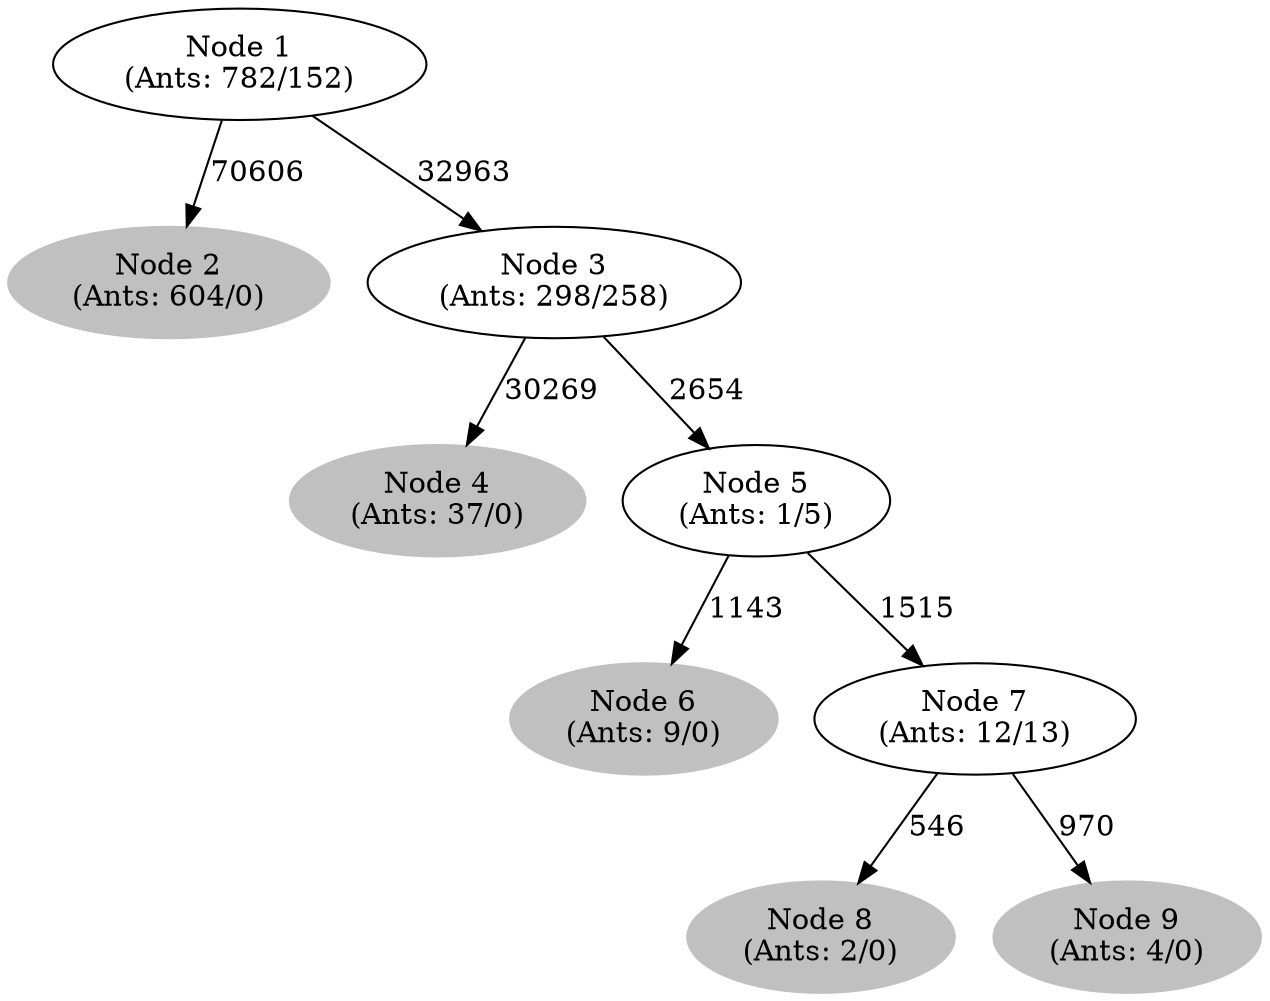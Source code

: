 digraph G {
	
	 "Node 2\n(Ants: 604/0)" [style=filled,color="gray"];
	"Node 1\n(Ants: 782/152)" -> "Node 2\n(Ants: 604/0)" [label=70606];
	 "Node 1\n(Ants: 782/152)" -> "Node 3\n(Ants: 298/258)" [label=32963];
	 "Node 4\n(Ants: 37/0)" [style=filled,color="gray"];
	"Node 3\n(Ants: 298/258)" -> "Node 4\n(Ants: 37/0)" [label=30269];
	 "Node 3\n(Ants: 298/258)" -> "Node 5\n(Ants: 1/5)" [label=2654];
	 "Node 6\n(Ants: 9/0)" [style=filled,color="gray"];
	"Node 5\n(Ants: 1/5)" -> "Node 6\n(Ants: 9/0)" [label=1143];
	 "Node 5\n(Ants: 1/5)" -> "Node 7\n(Ants: 12/13)" [label=1515];
	 "Node 8\n(Ants: 2/0)" [style=filled,color="gray"];
	"Node 7\n(Ants: 12/13)" -> "Node 8\n(Ants: 2/0)" [label=546];
	 "Node 9\n(Ants: 4/0)" [style=filled,color="gray"];
	"Node 7\n(Ants: 12/13)" -> "Node 9\n(Ants: 4/0)" [label=970];
	 
}
